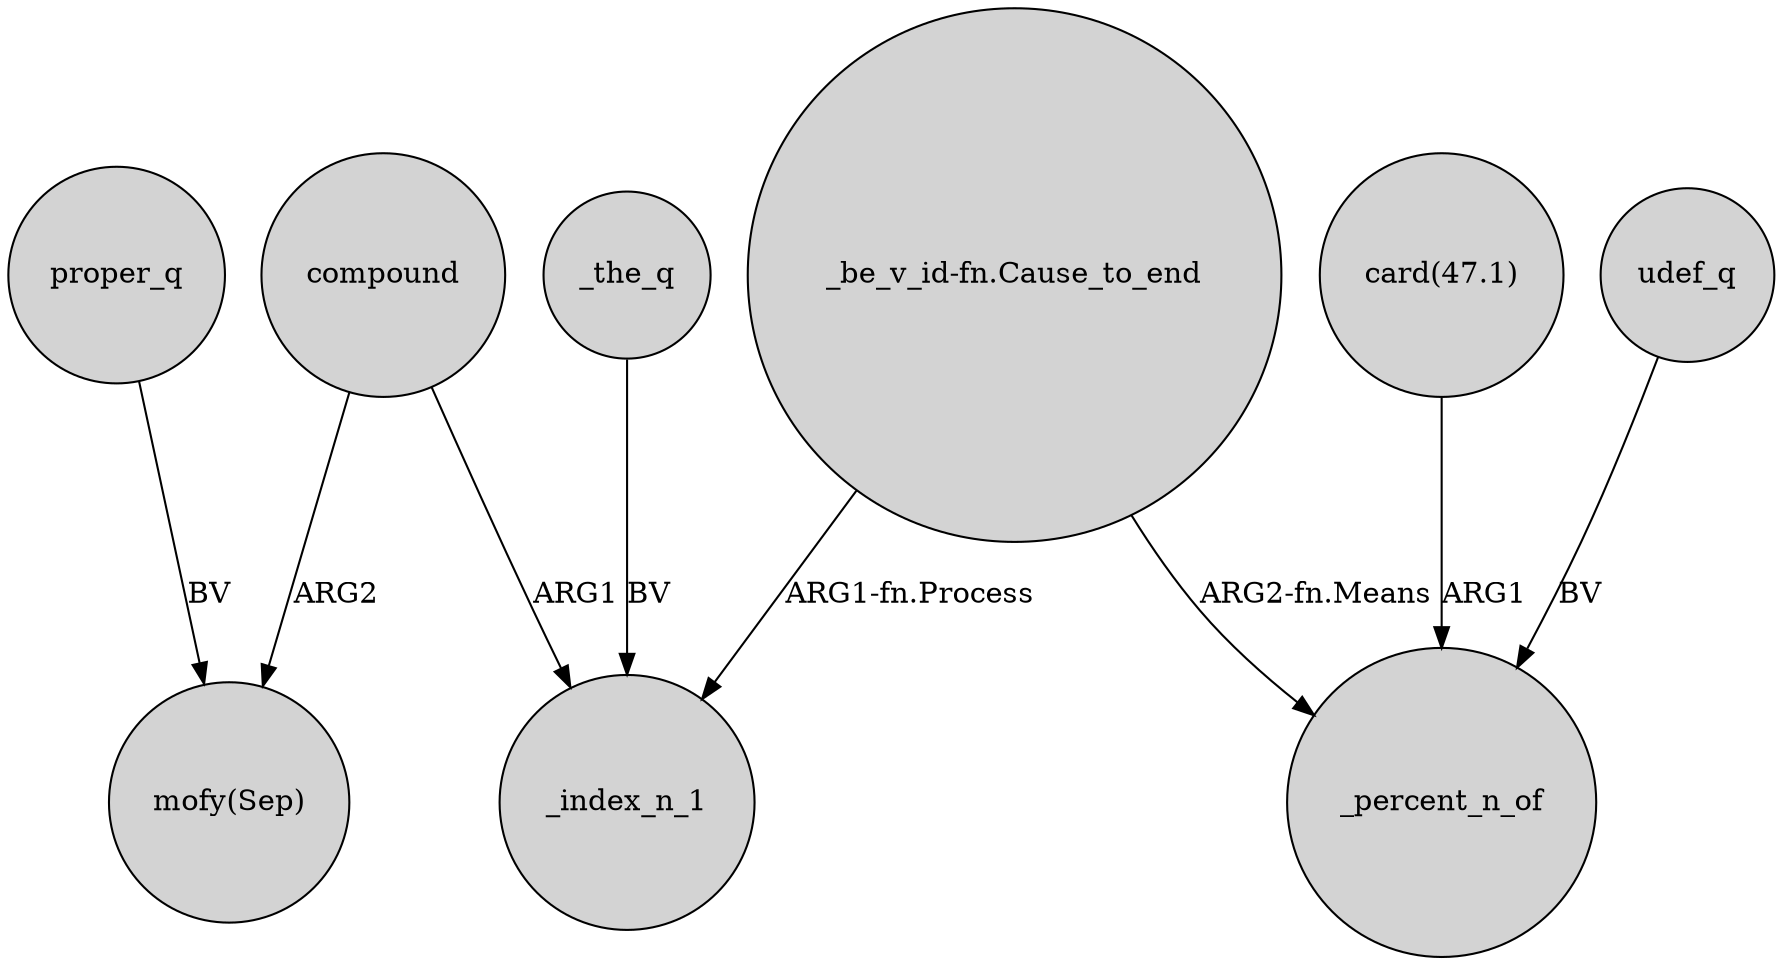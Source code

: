 digraph {
	node [shape=circle style=filled]
	proper_q -> "mofy(Sep)" [label=BV]
	udef_q -> _percent_n_of [label=BV]
	"_be_v_id-fn.Cause_to_end" -> _index_n_1 [label="ARG1-fn.Process"]
	_the_q -> _index_n_1 [label=BV]
	"_be_v_id-fn.Cause_to_end" -> _percent_n_of [label="ARG2-fn.Means"]
	"card(47.1)" -> _percent_n_of [label=ARG1]
	compound -> _index_n_1 [label=ARG1]
	compound -> "mofy(Sep)" [label=ARG2]
}

